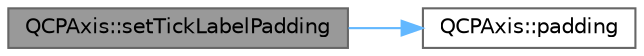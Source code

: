 digraph "QCPAxis::setTickLabelPadding"
{
 // LATEX_PDF_SIZE
  bgcolor="transparent";
  edge [fontname=Helvetica,fontsize=10,labelfontname=Helvetica,labelfontsize=10];
  node [fontname=Helvetica,fontsize=10,shape=box,height=0.2,width=0.4];
  rankdir="LR";
  Node1 [label="QCPAxis::setTickLabelPadding",height=0.2,width=0.4,color="gray40", fillcolor="grey60", style="filled", fontcolor="black",tooltip=" "];
  Node1 -> Node2 [color="steelblue1",style="solid"];
  Node2 [label="QCPAxis::padding",height=0.2,width=0.4,color="grey40", fillcolor="white", style="filled",URL="$class_q_c_p_axis.html#a07df379d5c017b8f3a4702532eb037b2",tooltip=" "];
}

